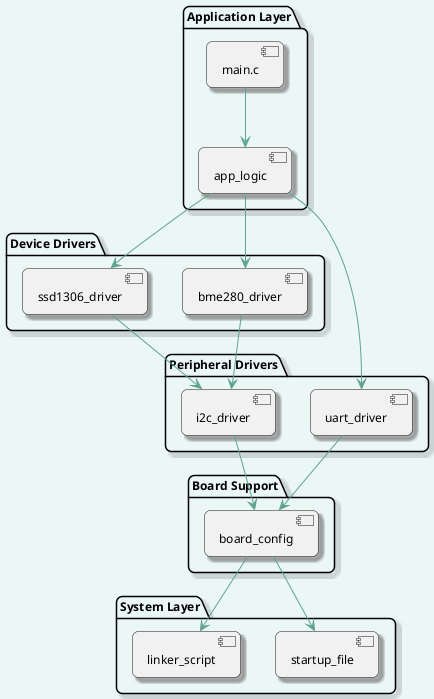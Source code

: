 @startuml

skinparam BackgroundColor #F6FBFB
skinparam Shadowing true
skinparam RoundCorner 12
skinparam DefaultFontName "Arial"
skinparam DefaultFontSize 12

skinparam {
  BackgroundColor #EAF7F5
  BorderColor #A7D3C9
  FontColor #104033
  RoundCorner 12
}

skinparam ArrowColor #5FA38F
skinparam NoteBackgroundColor #FFFFFF
skinparam NoteBorderColor #CADFD9

package "Application Layer" {
  [main.c]
  [app_logic]
}

package "Device Drivers" {
  [bme280_driver]
  [ssd1306_driver]
}

package "Peripheral Drivers" {
  [i2c_driver]
  [uart_driver]
}

package "Board Support" {
  [board_config]
}

package "System Layer" {
  [startup_file]
  [linker_script]
}

main.c --> app_logic
app_logic --> bme280_driver
app_logic --> ssd1306_driver
app_logic --> uart_driver

bme280_driver --> i2c_driver
ssd1306_driver --> i2c_driver

i2c_driver --> board_config
uart_driver --> board_config

board_config --> startup_file
board_config --> linker_script

@enduml
